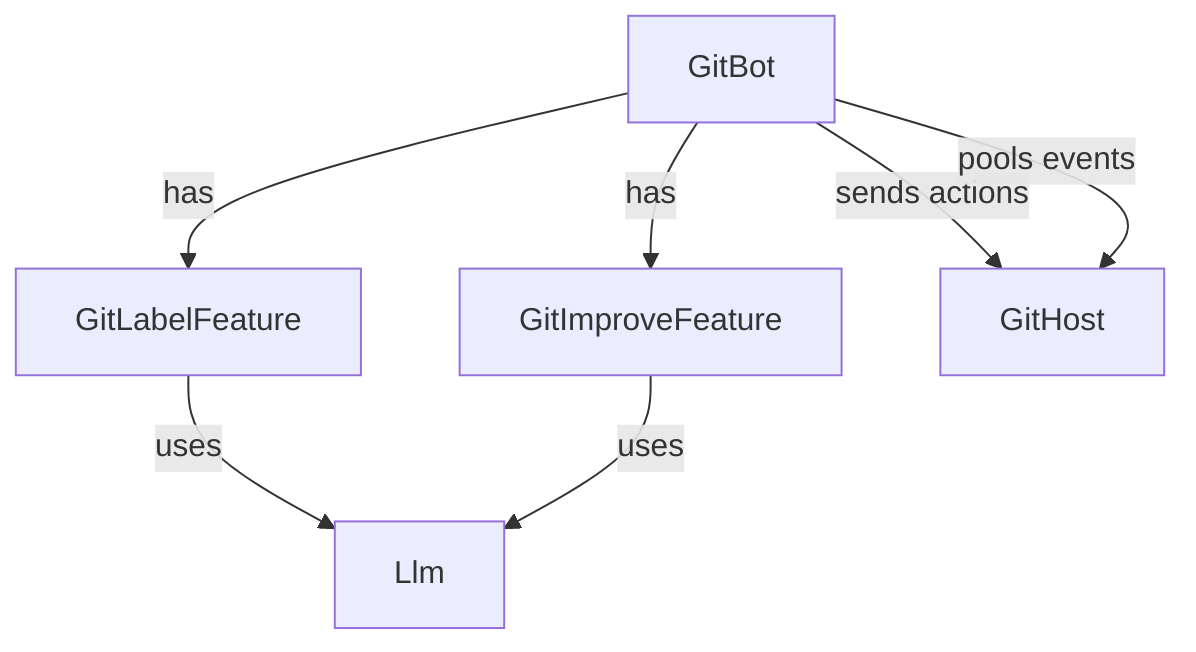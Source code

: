 flowchart TB
    GitLabelFeature -- uses --> Llm
    GitImproveFeature -- uses --> Llm
    GitBot -- has --> GitLabelFeature
    GitBot -- has --> GitImproveFeature
    GitBot -- sends actions --> GitHost
    GitBot -- pools events --> GitHost